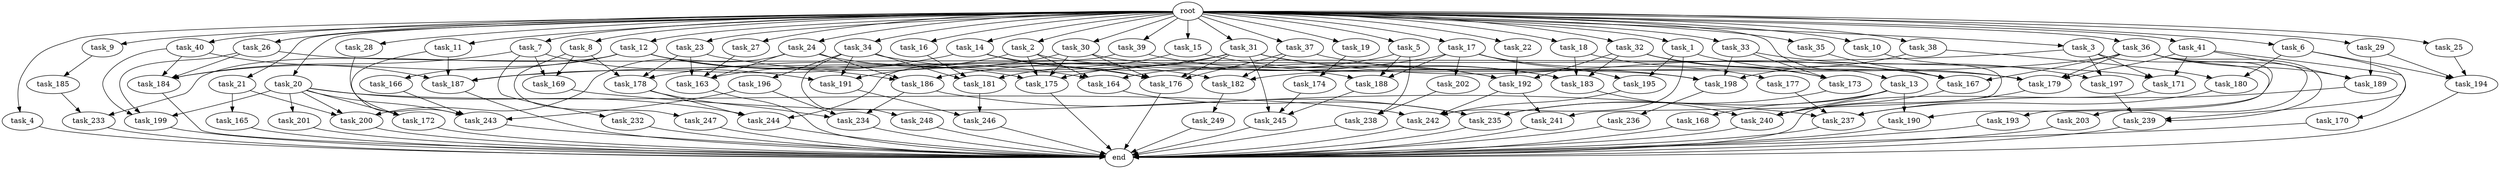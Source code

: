 digraph G {
  task_12 [size="2.048000"];
  task_199 [size="1855425871.872000"];
  task_36 [size="2.048000"];
  task_180 [size="498216206.336000"];
  task_19 [size="2.048000"];
  task_249 [size="429496729.600000"];
  task_196 [size="68719476.736000"];
  root [size="0.000000"];
  task_10 [size="2.048000"];
  task_168 [size="618475290.624000"];
  task_18 [size="2.048000"];
  task_1 [size="2.048000"];
  task_189 [size="2216203124.736000"];
  task_183 [size="4226247819.264000"];
  task_4 [size="2.048000"];
  task_33 [size="2.048000"];
  task_235 [size="3796751089.664000"];
  task_234 [size="1700807049.216000"];
  task_8 [size="2.048000"];
  task_15 [size="2.048000"];
  task_5 [size="2.048000"];
  end [size="0.000000"];
  task_246 [size="2010044694.528000"];
  task_167 [size="2937757630.464000"];
  task_14 [size="2.048000"];
  task_244 [size="1340029796.352000"];
  task_38 [size="2.048000"];
  task_241 [size="1460288880.640000"];
  task_16 [size="2.048000"];
  task_7 [size="2.048000"];
  task_242 [size="3796751089.664000"];
  task_27 [size="2.048000"];
  task_203 [size="429496729.600000"];
  task_26 [size="2.048000"];
  task_177 [size="618475290.624000"];
  task_239 [size="1133871366.144000"];
  task_193 [size="68719476.736000"];
  task_176 [size="4982162063.360000"];
  task_30 [size="2.048000"];
  task_245 [size="2284922601.472000"];
  task_172 [size="498216206.336000"];
  task_164 [size="2645699854.336000"];
  task_200 [size="1443109011.456000"];
  task_171 [size="3504693313.536000"];
  task_197 [size="687194767.360000"];
  task_165 [size="274877906.944000"];
  task_179 [size="4483945857.024000"];
  task_182 [size="2576980377.600000"];
  task_192 [size="2456721293.312000"];
  task_201 [size="68719476.736000"];
  task_17 [size="2.048000"];
  task_169 [size="996432412.672000"];
  task_166 [size="154618822.656000"];
  task_31 [size="2.048000"];
  task_170 [size="1717986918.400000"];
  task_194 [size="1889785610.240000"];
  task_2 [size="2.048000"];
  task_41 [size="2.048000"];
  task_237 [size="2714419331.072000"];
  task_35 [size="2.048000"];
  task_3 [size="2.048000"];
  task_187 [size="721554505.728000"];
  task_247 [size="154618822.656000"];
  task_40 [size="2.048000"];
  task_181 [size="2405181685.760000"];
  task_232 [size="841813590.016000"];
  task_184 [size="2783138807.808000"];
  task_22 [size="2.048000"];
  task_191 [size="1529008357.376000"];
  task_29 [size="2.048000"];
  task_198 [size="3504693313.536000"];
  task_21 [size="2.048000"];
  task_28 [size="2.048000"];
  task_163 [size="3246995275.776000"];
  task_175 [size="3264175144.960000"];
  task_233 [size="1254130450.432000"];
  task_23 [size="2.048000"];
  task_190 [size="1047972020.224000"];
  task_25 [size="2.048000"];
  task_6 [size="2.048000"];
  task_32 [size="2.048000"];
  task_188 [size="2078764171.264000"];
  task_39 [size="2.048000"];
  task_20 [size="2.048000"];
  task_243 [size="3934190043.136000"];
  task_238 [size="3109556322.304000"];
  task_9 [size="2.048000"];
  task_37 [size="2.048000"];
  task_236 [size="274877906.944000"];
  task_248 [size="68719476.736000"];
  task_195 [size="2336462209.024000"];
  task_185 [size="1717986918.400000"];
  task_186 [size="1872605741.056000"];
  task_34 [size="2.048000"];
  task_240 [size="1941325217.792000"];
  task_202 [size="618475290.624000"];
  task_173 [size="1735166787.584000"];
  task_174 [size="274877906.944000"];
  task_178 [size="1975684956.160000"];
  task_13 [size="2.048000"];
  task_24 [size="2.048000"];
  task_11 [size="2.048000"];

  task_12 -> task_175 [size="75497472.000000"];
  task_12 -> task_184 [size="75497472.000000"];
  task_12 -> task_166 [size="75497472.000000"];
  task_12 -> task_186 [size="75497472.000000"];
  task_12 -> task_164 [size="75497472.000000"];
  task_12 -> task_233 [size="75497472.000000"];
  task_199 -> end [size="1.000000"];
  task_36 -> task_182 [size="209715200.000000"];
  task_36 -> task_167 [size="209715200.000000"];
  task_36 -> task_179 [size="209715200.000000"];
  task_36 -> task_203 [size="209715200.000000"];
  task_36 -> task_190 [size="209715200.000000"];
  task_36 -> task_239 [size="209715200.000000"];
  task_36 -> task_189 [size="209715200.000000"];
  task_180 -> task_237 [size="301989888.000000"];
  task_19 -> task_174 [size="134217728.000000"];
  task_249 -> end [size="1.000000"];
  task_196 -> task_234 [size="209715200.000000"];
  task_196 -> task_243 [size="209715200.000000"];
  root -> task_12 [size="1.000000"];
  root -> task_35 [size="1.000000"];
  root -> task_14 [size="1.000000"];
  root -> task_36 [size="1.000000"];
  root -> task_37 [size="1.000000"];
  root -> task_6 [size="1.000000"];
  root -> task_32 [size="1.000000"];
  root -> task_38 [size="1.000000"];
  root -> task_19 [size="1.000000"];
  root -> task_13 [size="1.000000"];
  root -> task_20 [size="1.000000"];
  root -> task_16 [size="1.000000"];
  root -> task_9 [size="1.000000"];
  root -> task_31 [size="1.000000"];
  root -> task_10 [size="1.000000"];
  root -> task_1 [size="1.000000"];
  root -> task_18 [size="1.000000"];
  root -> task_5 [size="1.000000"];
  root -> task_2 [size="1.000000"];
  root -> task_4 [size="1.000000"];
  root -> task_27 [size="1.000000"];
  root -> task_41 [size="1.000000"];
  root -> task_11 [size="1.000000"];
  root -> task_23 [size="1.000000"];
  root -> task_3 [size="1.000000"];
  root -> task_26 [size="1.000000"];
  root -> task_7 [size="1.000000"];
  root -> task_40 [size="1.000000"];
  root -> task_34 [size="1.000000"];
  root -> task_17 [size="1.000000"];
  root -> task_33 [size="1.000000"];
  root -> task_15 [size="1.000000"];
  root -> task_22 [size="1.000000"];
  root -> task_29 [size="1.000000"];
  root -> task_8 [size="1.000000"];
  root -> task_30 [size="1.000000"];
  root -> task_39 [size="1.000000"];
  root -> task_25 [size="1.000000"];
  root -> task_24 [size="1.000000"];
  root -> task_21 [size="1.000000"];
  root -> task_28 [size="1.000000"];
  task_10 -> task_241 [size="33554432.000000"];
  task_168 -> end [size="1.000000"];
  task_18 -> task_183 [size="134217728.000000"];
  task_18 -> task_173 [size="134217728.000000"];
  task_1 -> task_195 [size="838860800.000000"];
  task_1 -> task_242 [size="838860800.000000"];
  task_1 -> task_179 [size="838860800.000000"];
  task_189 -> task_237 [size="75497472.000000"];
  task_183 -> task_240 [size="134217728.000000"];
  task_4 -> end [size="1.000000"];
  task_33 -> task_197 [size="301989888.000000"];
  task_33 -> task_198 [size="301989888.000000"];
  task_33 -> task_173 [size="301989888.000000"];
  task_235 -> end [size="1.000000"];
  task_234 -> end [size="1.000000"];
  task_8 -> task_247 [size="75497472.000000"];
  task_8 -> task_169 [size="75497472.000000"];
  task_8 -> task_178 [size="75497472.000000"];
  task_15 -> task_183 [size="838860800.000000"];
  task_15 -> task_181 [size="838860800.000000"];
  task_5 -> task_164 [size="679477248.000000"];
  task_5 -> task_238 [size="679477248.000000"];
  task_5 -> task_188 [size="679477248.000000"];
  task_246 -> end [size="1.000000"];
  task_167 -> task_240 [size="301989888.000000"];
  task_14 -> task_187 [size="75497472.000000"];
  task_14 -> task_192 [size="75497472.000000"];
  task_14 -> task_176 [size="75497472.000000"];
  task_244 -> end [size="1.000000"];
  task_38 -> task_180 [size="33554432.000000"];
  task_38 -> task_198 [size="33554432.000000"];
  task_241 -> end [size="1.000000"];
  task_16 -> task_181 [size="301989888.000000"];
  task_7 -> task_232 [size="411041792.000000"];
  task_7 -> task_184 [size="411041792.000000"];
  task_7 -> task_169 [size="411041792.000000"];
  task_7 -> task_191 [size="411041792.000000"];
  task_242 -> end [size="1.000000"];
  task_27 -> task_163 [size="301989888.000000"];
  task_203 -> end [size="1.000000"];
  task_26 -> task_184 [size="838860800.000000"];
  task_26 -> task_199 [size="838860800.000000"];
  task_26 -> task_171 [size="838860800.000000"];
  task_177 -> task_237 [size="536870912.000000"];
  task_239 -> end [size="1.000000"];
  task_193 -> end [size="1.000000"];
  task_176 -> end [size="1.000000"];
  task_30 -> task_175 [size="301989888.000000"];
  task_30 -> task_176 [size="301989888.000000"];
  task_30 -> task_179 [size="301989888.000000"];
  task_30 -> task_191 [size="301989888.000000"];
  task_245 -> end [size="1.000000"];
  task_172 -> end [size="1.000000"];
  task_164 -> task_235 [size="838860800.000000"];
  task_200 -> end [size="1.000000"];
  task_171 -> end [size="1.000000"];
  task_197 -> task_239 [size="134217728.000000"];
  task_165 -> end [size="1.000000"];
  task_179 -> task_240 [size="209715200.000000"];
  task_182 -> task_249 [size="209715200.000000"];
  task_192 -> task_241 [size="679477248.000000"];
  task_192 -> task_242 [size="679477248.000000"];
  task_201 -> end [size="1.000000"];
  task_17 -> task_177 [size="301989888.000000"];
  task_17 -> task_202 [size="301989888.000000"];
  task_17 -> task_195 [size="301989888.000000"];
  task_17 -> task_186 [size="301989888.000000"];
  task_17 -> task_188 [size="301989888.000000"];
  task_169 -> task_237 [size="411041792.000000"];
  task_166 -> task_243 [size="838860800.000000"];
  task_31 -> task_183 [size="679477248.000000"];
  task_31 -> task_175 [size="679477248.000000"];
  task_31 -> task_167 [size="679477248.000000"];
  task_31 -> task_176 [size="679477248.000000"];
  task_31 -> task_178 [size="679477248.000000"];
  task_31 -> task_245 [size="679477248.000000"];
  task_170 -> end [size="1.000000"];
  task_194 -> end [size="1.000000"];
  task_2 -> task_163 [size="536870912.000000"];
  task_2 -> task_175 [size="536870912.000000"];
  task_2 -> task_198 [size="536870912.000000"];
  task_2 -> task_164 [size="536870912.000000"];
  task_41 -> task_170 [size="838860800.000000"];
  task_41 -> task_179 [size="838860800.000000"];
  task_41 -> task_189 [size="838860800.000000"];
  task_41 -> task_171 [size="838860800.000000"];
  task_237 -> end [size="1.000000"];
  task_35 -> task_167 [size="134217728.000000"];
  task_3 -> task_187 [size="33554432.000000"];
  task_3 -> task_197 [size="33554432.000000"];
  task_3 -> task_171 [size="33554432.000000"];
  task_3 -> task_193 [size="33554432.000000"];
  task_187 -> end [size="1.000000"];
  task_247 -> end [size="1.000000"];
  task_40 -> task_187 [size="33554432.000000"];
  task_40 -> task_184 [size="33554432.000000"];
  task_40 -> task_199 [size="33554432.000000"];
  task_181 -> task_246 [size="679477248.000000"];
  task_232 -> end [size="1.000000"];
  task_184 -> end [size="1.000000"];
  task_22 -> task_192 [size="301989888.000000"];
  task_191 -> task_246 [size="301989888.000000"];
  task_29 -> task_194 [size="33554432.000000"];
  task_29 -> task_189 [size="33554432.000000"];
  task_198 -> task_236 [size="134217728.000000"];
  task_21 -> task_165 [size="134217728.000000"];
  task_21 -> task_200 [size="134217728.000000"];
  task_28 -> task_243 [size="838860800.000000"];
  task_163 -> end [size="1.000000"];
  task_175 -> end [size="1.000000"];
  task_233 -> end [size="1.000000"];
  task_23 -> task_163 [size="209715200.000000"];
  task_23 -> task_182 [size="209715200.000000"];
  task_23 -> task_178 [size="209715200.000000"];
  task_190 -> end [size="1.000000"];
  task_25 -> task_194 [size="679477248.000000"];
  task_6 -> task_180 [size="209715200.000000"];
  task_6 -> task_239 [size="209715200.000000"];
  task_6 -> task_194 [size="209715200.000000"];
  task_32 -> task_183 [size="411041792.000000"];
  task_32 -> task_167 [size="411041792.000000"];
  task_32 -> task_192 [size="411041792.000000"];
  task_32 -> task_173 [size="411041792.000000"];
  task_188 -> task_245 [size="301989888.000000"];
  task_39 -> task_244 [size="411041792.000000"];
  task_39 -> task_192 [size="411041792.000000"];
  task_20 -> task_201 [size="33554432.000000"];
  task_20 -> task_243 [size="33554432.000000"];
  task_20 -> task_199 [size="33554432.000000"];
  task_20 -> task_172 [size="33554432.000000"];
  task_20 -> task_244 [size="33554432.000000"];
  task_20 -> task_242 [size="33554432.000000"];
  task_20 -> task_200 [size="33554432.000000"];
  task_243 -> end [size="1.000000"];
  task_238 -> end [size="1.000000"];
  task_9 -> task_185 [size="838860800.000000"];
  task_37 -> task_182 [size="838860800.000000"];
  task_37 -> task_198 [size="838860800.000000"];
  task_37 -> task_176 [size="838860800.000000"];
  task_236 -> end [size="1.000000"];
  task_248 -> end [size="1.000000"];
  task_195 -> task_242 [size="301989888.000000"];
  task_185 -> task_233 [size="536870912.000000"];
  task_186 -> task_235 [size="411041792.000000"];
  task_186 -> task_234 [size="411041792.000000"];
  task_34 -> task_248 [size="33554432.000000"];
  task_34 -> task_188 [size="33554432.000000"];
  task_34 -> task_196 [size="33554432.000000"];
  task_34 -> task_181 [size="33554432.000000"];
  task_34 -> task_191 [size="33554432.000000"];
  task_240 -> end [size="1.000000"];
  task_202 -> task_238 [size="838860800.000000"];
  task_173 -> task_235 [size="301989888.000000"];
  task_174 -> task_245 [size="134217728.000000"];
  task_178 -> task_234 [size="209715200.000000"];
  task_178 -> task_244 [size="209715200.000000"];
  task_13 -> task_190 [size="301989888.000000"];
  task_13 -> task_168 [size="301989888.000000"];
  task_13 -> task_235 [size="301989888.000000"];
  task_13 -> task_240 [size="301989888.000000"];
  task_24 -> task_163 [size="536870912.000000"];
  task_24 -> task_176 [size="536870912.000000"];
  task_24 -> task_200 [size="536870912.000000"];
  task_24 -> task_186 [size="536870912.000000"];
  task_11 -> task_187 [size="209715200.000000"];
  task_11 -> task_172 [size="209715200.000000"];
}
